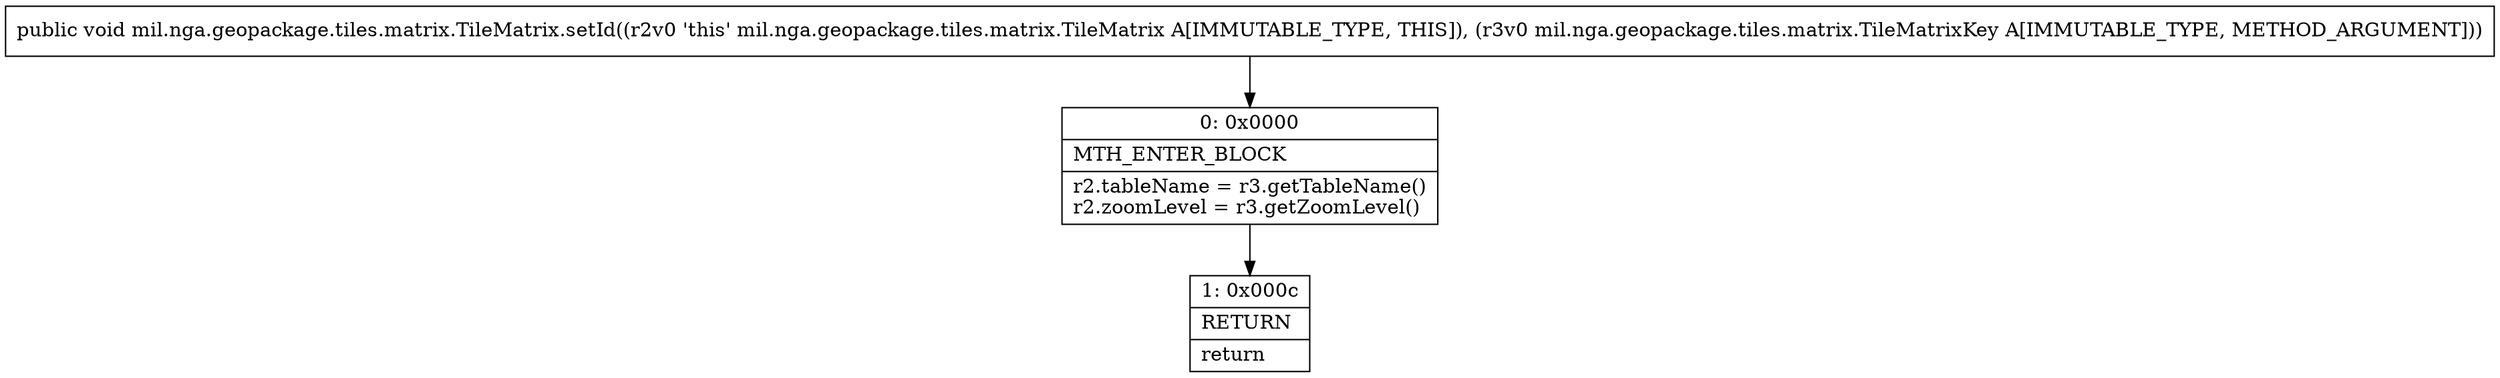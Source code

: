 digraph "CFG formil.nga.geopackage.tiles.matrix.TileMatrix.setId(Lmil\/nga\/geopackage\/tiles\/matrix\/TileMatrixKey;)V" {
Node_0 [shape=record,label="{0\:\ 0x0000|MTH_ENTER_BLOCK\l|r2.tableName = r3.getTableName()\lr2.zoomLevel = r3.getZoomLevel()\l}"];
Node_1 [shape=record,label="{1\:\ 0x000c|RETURN\l|return\l}"];
MethodNode[shape=record,label="{public void mil.nga.geopackage.tiles.matrix.TileMatrix.setId((r2v0 'this' mil.nga.geopackage.tiles.matrix.TileMatrix A[IMMUTABLE_TYPE, THIS]), (r3v0 mil.nga.geopackage.tiles.matrix.TileMatrixKey A[IMMUTABLE_TYPE, METHOD_ARGUMENT])) }"];
MethodNode -> Node_0;
Node_0 -> Node_1;
}

